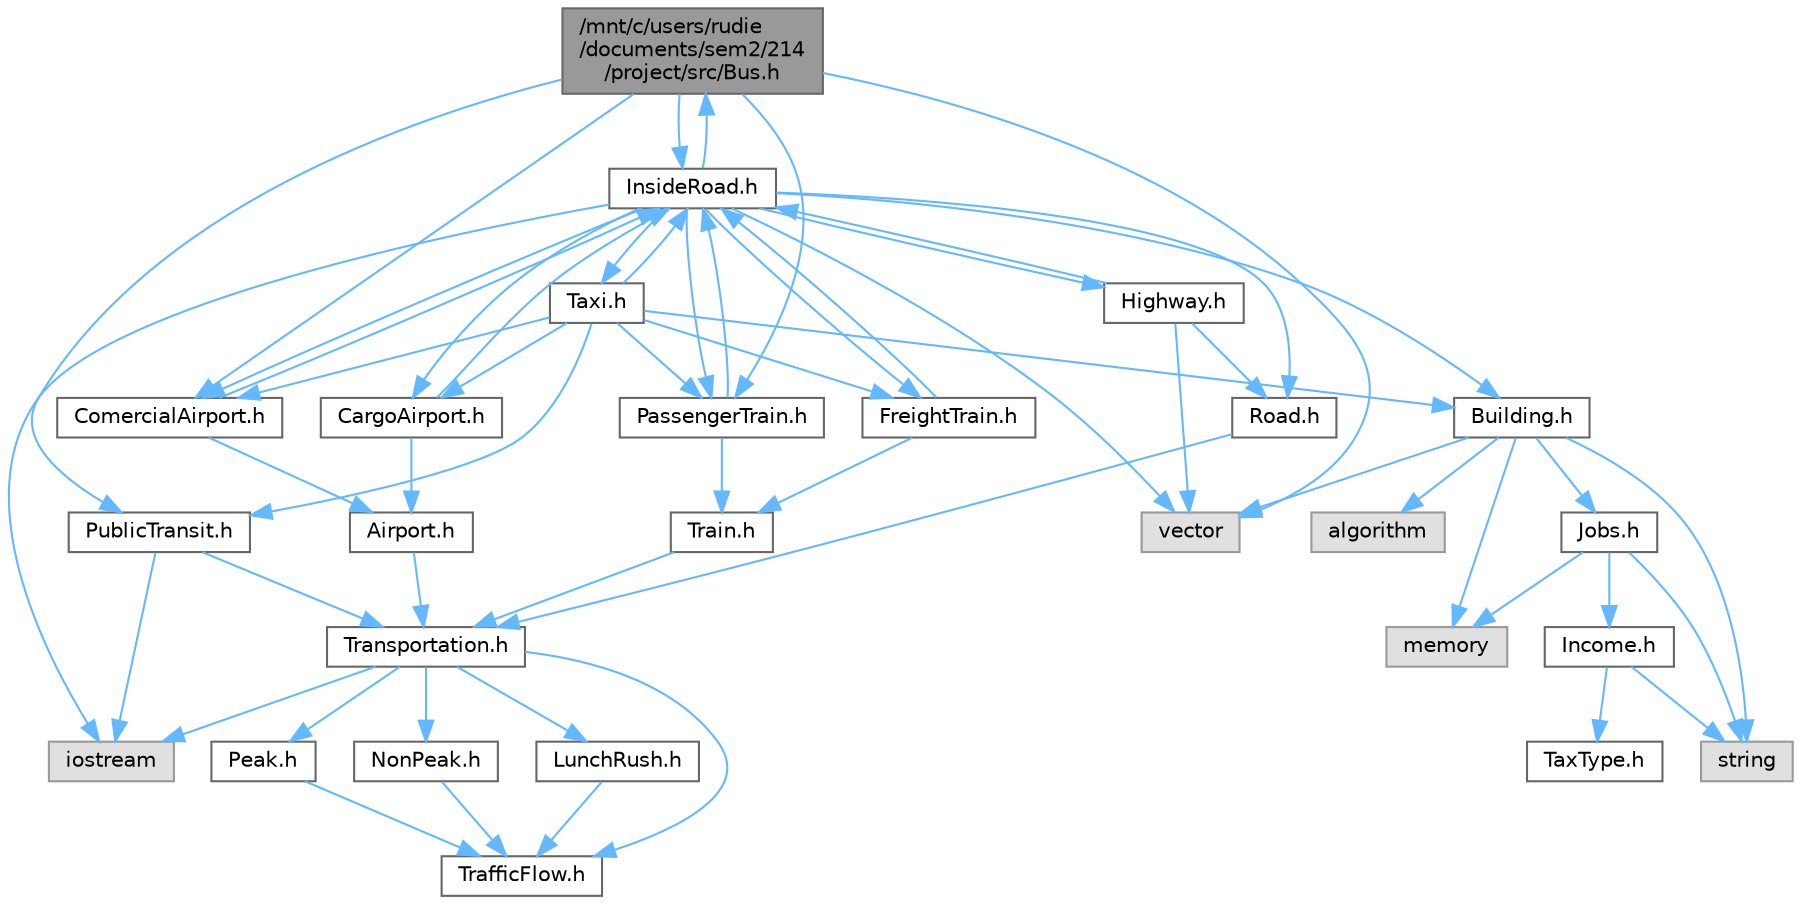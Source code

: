 digraph "/mnt/c/users/rudie/documents/sem2/214/project/src/Bus.h"
{
 // LATEX_PDF_SIZE
  bgcolor="transparent";
  edge [fontname=Helvetica,fontsize=10,labelfontname=Helvetica,labelfontsize=10];
  node [fontname=Helvetica,fontsize=10,shape=box,height=0.2,width=0.4];
  Node1 [id="Node000001",label="/mnt/c/users/rudie\l/documents/sem2/214\l/project/src/Bus.h",height=0.2,width=0.4,color="gray40", fillcolor="grey60", style="filled", fontcolor="black",tooltip="Header file for the Bus class."];
  Node1 -> Node2 [id="edge58_Node000001_Node000002",color="steelblue1",style="solid",tooltip=" "];
  Node2 [id="Node000002",label="vector",height=0.2,width=0.4,color="grey60", fillcolor="#E0E0E0", style="filled",tooltip=" "];
  Node1 -> Node3 [id="edge59_Node000001_Node000003",color="steelblue1",style="solid",tooltip=" "];
  Node3 [id="Node000003",label="PublicTransit.h",height=0.2,width=0.4,color="grey40", fillcolor="white", style="filled",URL="$PublicTransit_8h.html",tooltip="Header file for the PublicTransit class."];
  Node3 -> Node4 [id="edge60_Node000003_Node000004",color="steelblue1",style="solid",tooltip=" "];
  Node4 [id="Node000004",label="iostream",height=0.2,width=0.4,color="grey60", fillcolor="#E0E0E0", style="filled",tooltip=" "];
  Node3 -> Node5 [id="edge61_Node000003_Node000005",color="steelblue1",style="solid",tooltip=" "];
  Node5 [id="Node000005",label="Transportation.h",height=0.2,width=0.4,color="grey40", fillcolor="white", style="filled",URL="$Transportation_8h.html",tooltip="Header file for the Transportation class."];
  Node5 -> Node4 [id="edge62_Node000005_Node000004",color="steelblue1",style="solid",tooltip=" "];
  Node5 -> Node6 [id="edge63_Node000005_Node000006",color="steelblue1",style="solid",tooltip=" "];
  Node6 [id="Node000006",label="TrafficFlow.h",height=0.2,width=0.4,color="grey40", fillcolor="white", style="filled",URL="$TrafficFlow_8h.html",tooltip="Defines the TrafficFlow interface for traffic flow measurement."];
  Node5 -> Node7 [id="edge64_Node000005_Node000007",color="steelblue1",style="solid",tooltip=" "];
  Node7 [id="Node000007",label="Peak.h",height=0.2,width=0.4,color="grey40", fillcolor="white", style="filled",URL="$Peak_8h.html",tooltip="Header file for the Peak class, which inherits from TrafficFlow."];
  Node7 -> Node6 [id="edge65_Node000007_Node000006",color="steelblue1",style="solid",tooltip=" "];
  Node5 -> Node8 [id="edge66_Node000005_Node000008",color="steelblue1",style="solid",tooltip=" "];
  Node8 [id="Node000008",label="NonPeak.h",height=0.2,width=0.4,color="grey40", fillcolor="white", style="filled",URL="$NonPeak_8h.html",tooltip="Header file for the NonPeak class."];
  Node8 -> Node6 [id="edge67_Node000008_Node000006",color="steelblue1",style="solid",tooltip=" "];
  Node5 -> Node9 [id="edge68_Node000005_Node000009",color="steelblue1",style="solid",tooltip=" "];
  Node9 [id="Node000009",label="LunchRush.h",height=0.2,width=0.4,color="grey40", fillcolor="white", style="filled",URL="$LunchRush_8h.html",tooltip="Header file for the LunchRush class."];
  Node9 -> Node6 [id="edge69_Node000009_Node000006",color="steelblue1",style="solid",tooltip=" "];
  Node1 -> Node10 [id="edge70_Node000001_Node000010",color="steelblue1",style="solid",tooltip=" "];
  Node10 [id="Node000010",label="InsideRoad.h",height=0.2,width=0.4,color="grey40", fillcolor="white", style="filled",URL="$InsideRoad_8h.html",tooltip="Header file for the InsideRoad class."];
  Node10 -> Node2 [id="edge71_Node000010_Node000002",color="steelblue1",style="solid",tooltip=" "];
  Node10 -> Node4 [id="edge72_Node000010_Node000004",color="steelblue1",style="solid",tooltip=" "];
  Node10 -> Node11 [id="edge73_Node000010_Node000011",color="steelblue1",style="solid",tooltip=" "];
  Node11 [id="Node000011",label="Road.h",height=0.2,width=0.4,color="grey40", fillcolor="white", style="filled",URL="$Road_8h.html",tooltip="Defines the Road class which inherits from the Transportation class."];
  Node11 -> Node5 [id="edge74_Node000011_Node000005",color="steelblue1",style="solid",tooltip=" "];
  Node10 -> Node12 [id="edge75_Node000010_Node000012",color="steelblue1",style="solid",tooltip=" "];
  Node12 [id="Node000012",label="Highway.h",height=0.2,width=0.4,color="grey40", fillcolor="white", style="filled",URL="$Highway_8h.html",tooltip="Header file for the Highway class."];
  Node12 -> Node2 [id="edge76_Node000012_Node000002",color="steelblue1",style="solid",tooltip=" "];
  Node12 -> Node11 [id="edge77_Node000012_Node000011",color="steelblue1",style="solid",tooltip=" "];
  Node12 -> Node10 [id="edge78_Node000012_Node000010",color="steelblue1",style="solid",tooltip=" "];
  Node10 -> Node1 [id="edge79_Node000010_Node000001",color="steelblue1",style="solid",tooltip=" "];
  Node10 -> Node13 [id="edge80_Node000010_Node000013",color="steelblue1",style="solid",tooltip=" "];
  Node13 [id="Node000013",label="Taxi.h",height=0.2,width=0.4,color="grey40", fillcolor="white", style="filled",URL="$Taxi_8h.html",tooltip="Header file for the Taxi class, which represents a taxi in a public transit system."];
  Node13 -> Node3 [id="edge81_Node000013_Node000003",color="steelblue1",style="solid",tooltip=" "];
  Node13 -> Node10 [id="edge82_Node000013_Node000010",color="steelblue1",style="solid",tooltip=" "];
  Node13 -> Node14 [id="edge83_Node000013_Node000014",color="steelblue1",style="solid",tooltip=" "];
  Node14 [id="Node000014",label="ComercialAirport.h",height=0.2,width=0.4,color="grey40", fillcolor="white", style="filled",URL="$ComercialAirport_8h.html",tooltip="Defines the ComercialAirport class which inherits from the Airport class."];
  Node14 -> Node15 [id="edge84_Node000014_Node000015",color="steelblue1",style="solid",tooltip=" "];
  Node15 [id="Node000015",label="Airport.h",height=0.2,width=0.4,color="grey40", fillcolor="white", style="filled",URL="$Airport_8h.html",tooltip="Defines the Airport class which inherits from the Transportation class."];
  Node15 -> Node5 [id="edge85_Node000015_Node000005",color="steelblue1",style="solid",tooltip=" "];
  Node14 -> Node10 [id="edge86_Node000014_Node000010",color="steelblue1",style="solid",tooltip=" "];
  Node13 -> Node16 [id="edge87_Node000013_Node000016",color="steelblue1",style="solid",tooltip=" "];
  Node16 [id="Node000016",label="CargoAirport.h",height=0.2,width=0.4,color="grey40", fillcolor="white", style="filled",URL="$CargoAirport_8h.html",tooltip="Header file for the CargoAirport class."];
  Node16 -> Node15 [id="edge88_Node000016_Node000015",color="steelblue1",style="solid",tooltip=" "];
  Node16 -> Node10 [id="edge89_Node000016_Node000010",color="steelblue1",style="solid",tooltip=" "];
  Node13 -> Node17 [id="edge90_Node000013_Node000017",color="steelblue1",style="solid",tooltip=" "];
  Node17 [id="Node000017",label="FreightTrain.h",height=0.2,width=0.4,color="grey40", fillcolor="white", style="filled",URL="$FreightTrain_8h.html",tooltip="Header file for the FreightTrain class."];
  Node17 -> Node18 [id="edge91_Node000017_Node000018",color="steelblue1",style="solid",tooltip=" "];
  Node18 [id="Node000018",label="Train.h",height=0.2,width=0.4,color="grey40", fillcolor="white", style="filled",URL="$Train_8h.html",tooltip="Header file for the Train class."];
  Node18 -> Node5 [id="edge92_Node000018_Node000005",color="steelblue1",style="solid",tooltip=" "];
  Node17 -> Node10 [id="edge93_Node000017_Node000010",color="steelblue1",style="solid",tooltip=" "];
  Node13 -> Node19 [id="edge94_Node000013_Node000019",color="steelblue1",style="solid",tooltip=" "];
  Node19 [id="Node000019",label="PassengerTrain.h",height=0.2,width=0.4,color="grey40", fillcolor="white", style="filled",URL="$PassengerTrain_8h.html",tooltip="Header file for the PassengerTrain class."];
  Node19 -> Node18 [id="edge95_Node000019_Node000018",color="steelblue1",style="solid",tooltip=" "];
  Node19 -> Node10 [id="edge96_Node000019_Node000010",color="steelblue1",style="solid",tooltip=" "];
  Node13 -> Node20 [id="edge97_Node000013_Node000020",color="steelblue1",style="solid",tooltip=" "];
  Node20 [id="Node000020",label="Building.h",height=0.2,width=0.4,color="grey40", fillcolor="white", style="filled",URL="$Building_8h.html",tooltip="Definition of the Building class."];
  Node20 -> Node21 [id="edge98_Node000020_Node000021",color="steelblue1",style="solid",tooltip=" "];
  Node21 [id="Node000021",label="string",height=0.2,width=0.4,color="grey60", fillcolor="#E0E0E0", style="filled",tooltip=" "];
  Node20 -> Node2 [id="edge99_Node000020_Node000002",color="steelblue1",style="solid",tooltip=" "];
  Node20 -> Node22 [id="edge100_Node000020_Node000022",color="steelblue1",style="solid",tooltip=" "];
  Node22 [id="Node000022",label="memory",height=0.2,width=0.4,color="grey60", fillcolor="#E0E0E0", style="filled",tooltip=" "];
  Node20 -> Node23 [id="edge101_Node000020_Node000023",color="steelblue1",style="solid",tooltip=" "];
  Node23 [id="Node000023",label="algorithm",height=0.2,width=0.4,color="grey60", fillcolor="#E0E0E0", style="filled",tooltip=" "];
  Node20 -> Node24 [id="edge102_Node000020_Node000024",color="steelblue1",style="solid",tooltip=" "];
  Node24 [id="Node000024",label="Jobs.h",height=0.2,width=0.4,color="grey40", fillcolor="white", style="filled",URL="$Jobs_8h.html",tooltip="Definition of the Jobs class."];
  Node24 -> Node22 [id="edge103_Node000024_Node000022",color="steelblue1",style="solid",tooltip=" "];
  Node24 -> Node25 [id="edge104_Node000024_Node000025",color="steelblue1",style="solid",tooltip=" "];
  Node25 [id="Node000025",label="Income.h",height=0.2,width=0.4,color="grey40", fillcolor="white", style="filled",URL="$Income_8h.html",tooltip="Definition of the Income class."];
  Node25 -> Node26 [id="edge105_Node000025_Node000026",color="steelblue1",style="solid",tooltip=" "];
  Node26 [id="Node000026",label="TaxType.h",height=0.2,width=0.4,color="grey40", fillcolor="white", style="filled",URL="$TaxType_8h_source.html",tooltip=" "];
  Node25 -> Node21 [id="edge106_Node000025_Node000021",color="steelblue1",style="solid",tooltip=" "];
  Node24 -> Node21 [id="edge107_Node000024_Node000021",color="steelblue1",style="solid",tooltip=" "];
  Node10 -> Node14 [id="edge108_Node000010_Node000014",color="steelblue1",style="solid",tooltip=" "];
  Node10 -> Node16 [id="edge109_Node000010_Node000016",color="steelblue1",style="solid",tooltip=" "];
  Node10 -> Node19 [id="edge110_Node000010_Node000019",color="steelblue1",style="solid",tooltip=" "];
  Node10 -> Node17 [id="edge111_Node000010_Node000017",color="steelblue1",style="solid",tooltip=" "];
  Node10 -> Node20 [id="edge112_Node000010_Node000020",color="steelblue1",style="solid",tooltip=" "];
  Node1 -> Node14 [id="edge113_Node000001_Node000014",color="steelblue1",style="solid",tooltip=" "];
  Node1 -> Node19 [id="edge114_Node000001_Node000019",color="steelblue1",style="solid",tooltip=" "];
}
